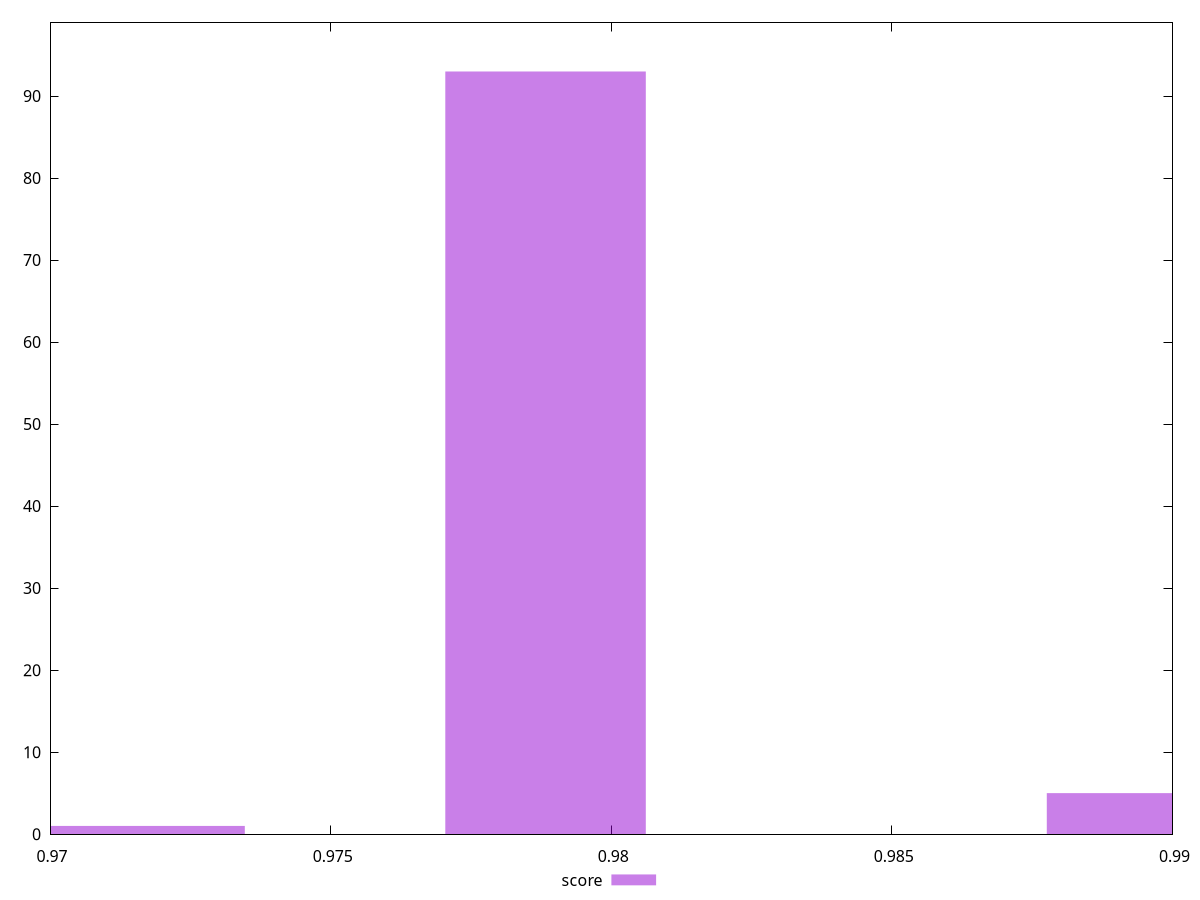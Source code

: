 reset

$score <<EOF
0.9788293203341715 93
0.9716845807696884 1
0.989546429680896 5
EOF

set key outside below
set boxwidth 0.0035723697822415018
set xrange [0.97:0.99]
set yrange [0:99]
set trange [0:99]
set style fill transparent solid 0.5 noborder
set terminal svg size 640, 490 enhanced background rgb 'white'
set output "reports/report_00030_2021-02-24T20-42-31.540Z/largest-contentful-paint/samples/card/score/histogram.svg"

plot $score title "score" with boxes

reset

